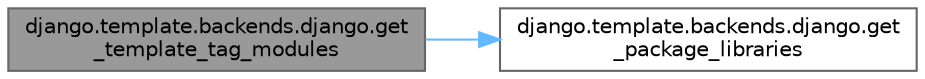 digraph "django.template.backends.django.get_template_tag_modules"
{
 // LATEX_PDF_SIZE
  bgcolor="transparent";
  edge [fontname=Helvetica,fontsize=10,labelfontname=Helvetica,labelfontsize=10];
  node [fontname=Helvetica,fontsize=10,shape=box,height=0.2,width=0.4];
  rankdir="LR";
  Node1 [id="Node000001",label="django.template.backends.django.get\l_template_tag_modules",height=0.2,width=0.4,color="gray40", fillcolor="grey60", style="filled", fontcolor="black",tooltip=" "];
  Node1 -> Node2 [id="edge1_Node000001_Node000002",color="steelblue1",style="solid",tooltip=" "];
  Node2 [id="Node000002",label="django.template.backends.django.get\l_package_libraries",height=0.2,width=0.4,color="grey40", fillcolor="white", style="filled",URL="$namespacedjango_1_1template_1_1backends_1_1django.html#a986bd3c40d453b1e1e1cbfa13967bd84",tooltip=" "];
}
